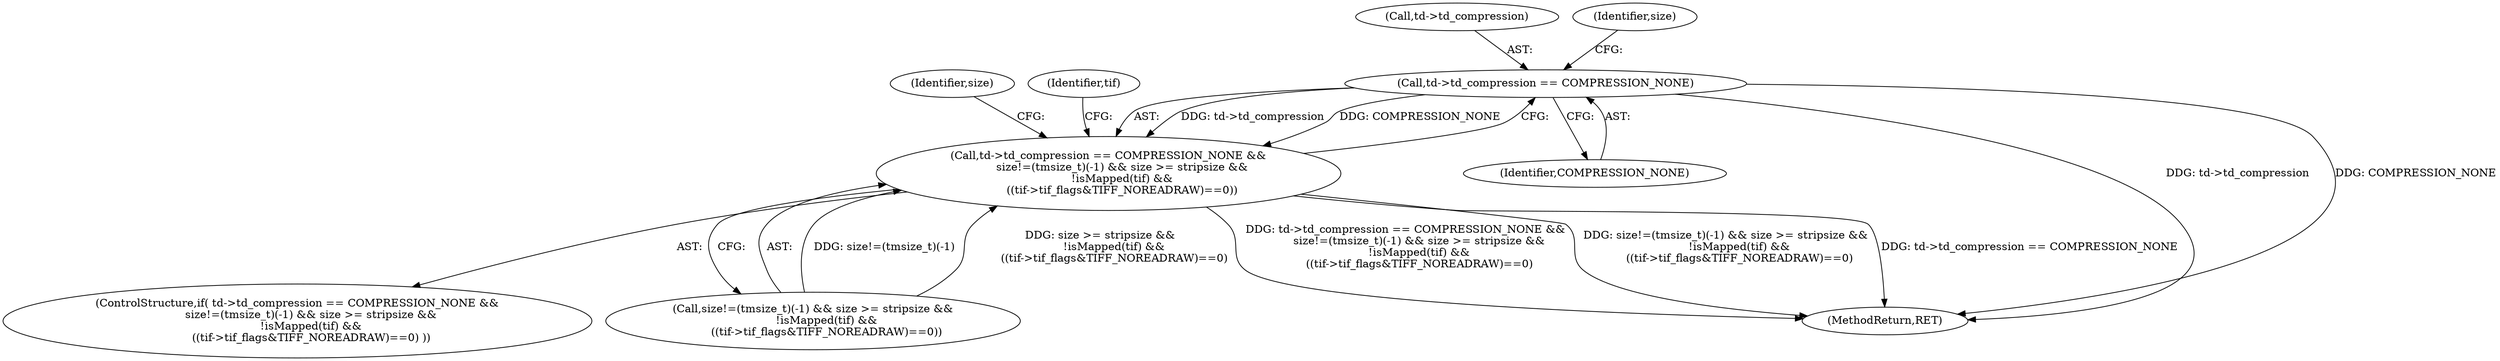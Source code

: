 digraph "0_libtiff_438274f938e046d33cb0e1230b41da32ffe223e1@pointer" {
"1000228" [label="(Call,td->td_compression == COMPRESSION_NONE)"];
"1000227" [label="(Call,td->td_compression == COMPRESSION_NONE &&\n        size!=(tmsize_t)(-1) && size >= stripsize &&\n        !isMapped(tif) &&\n        ((tif->tif_flags&TIFF_NOREADRAW)==0))"];
"1000227" [label="(Call,td->td_compression == COMPRESSION_NONE &&\n        size!=(tmsize_t)(-1) && size >= stripsize &&\n        !isMapped(tif) &&\n        ((tif->tif_flags&TIFF_NOREADRAW)==0))"];
"1000229" [label="(Call,td->td_compression)"];
"1000297" [label="(Identifier,size)"];
"1000259" [label="(Identifier,tif)"];
"1000232" [label="(Identifier,COMPRESSION_NONE)"];
"1000226" [label="(ControlStructure,if( td->td_compression == COMPRESSION_NONE &&\n        size!=(tmsize_t)(-1) && size >= stripsize &&\n        !isMapped(tif) &&\n        ((tif->tif_flags&TIFF_NOREADRAW)==0) ))"];
"1000233" [label="(Call,size!=(tmsize_t)(-1) && size >= stripsize &&\n        !isMapped(tif) &&\n        ((tif->tif_flags&TIFF_NOREADRAW)==0))"];
"1000337" [label="(MethodReturn,RET)"];
"1000235" [label="(Identifier,size)"];
"1000228" [label="(Call,td->td_compression == COMPRESSION_NONE)"];
"1000228" -> "1000227"  [label="AST: "];
"1000228" -> "1000232"  [label="CFG: "];
"1000229" -> "1000228"  [label="AST: "];
"1000232" -> "1000228"  [label="AST: "];
"1000235" -> "1000228"  [label="CFG: "];
"1000227" -> "1000228"  [label="CFG: "];
"1000228" -> "1000337"  [label="DDG: td->td_compression"];
"1000228" -> "1000337"  [label="DDG: COMPRESSION_NONE"];
"1000228" -> "1000227"  [label="DDG: td->td_compression"];
"1000228" -> "1000227"  [label="DDG: COMPRESSION_NONE"];
"1000227" -> "1000226"  [label="AST: "];
"1000227" -> "1000233"  [label="CFG: "];
"1000233" -> "1000227"  [label="AST: "];
"1000259" -> "1000227"  [label="CFG: "];
"1000297" -> "1000227"  [label="CFG: "];
"1000227" -> "1000337"  [label="DDG: td->td_compression == COMPRESSION_NONE &&\n        size!=(tmsize_t)(-1) && size >= stripsize &&\n        !isMapped(tif) &&\n        ((tif->tif_flags&TIFF_NOREADRAW)==0)"];
"1000227" -> "1000337"  [label="DDG: size!=(tmsize_t)(-1) && size >= stripsize &&\n        !isMapped(tif) &&\n        ((tif->tif_flags&TIFF_NOREADRAW)==0)"];
"1000227" -> "1000337"  [label="DDG: td->td_compression == COMPRESSION_NONE"];
"1000233" -> "1000227"  [label="DDG: size!=(tmsize_t)(-1)"];
"1000233" -> "1000227"  [label="DDG: size >= stripsize &&\n        !isMapped(tif) &&\n        ((tif->tif_flags&TIFF_NOREADRAW)==0)"];
}
